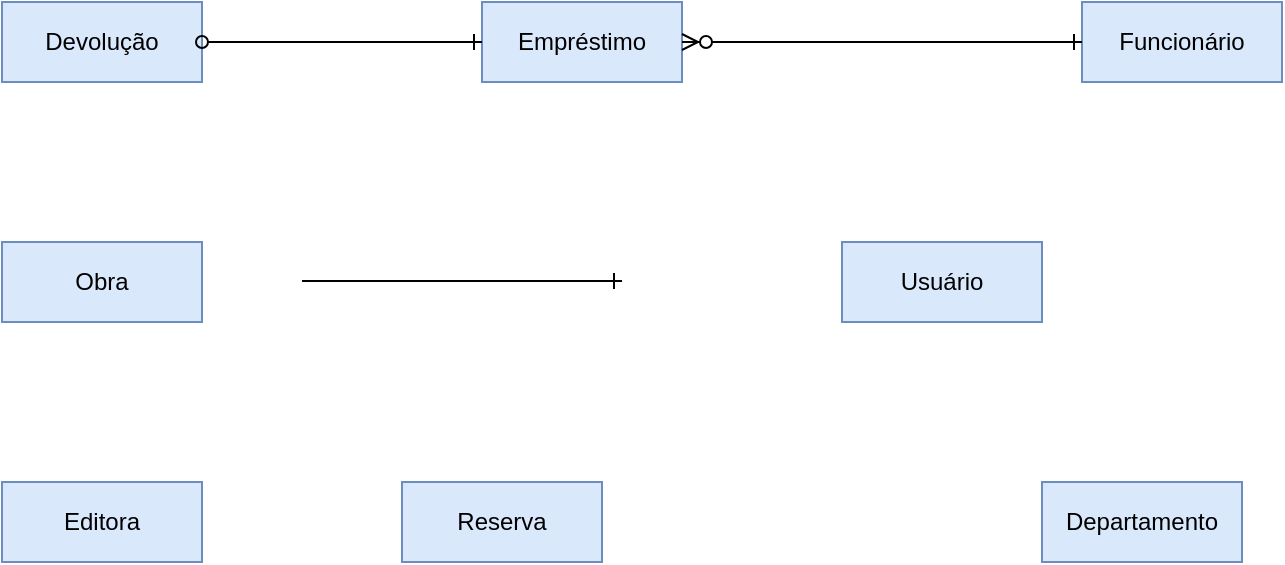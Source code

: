 <mxfile version="13.6.2" type="github">
  <diagram id="N1_cYeUmhMfyWwonBezM" name="Página-1">
    <mxGraphModel dx="868" dy="433" grid="1" gridSize="10" guides="1" tooltips="1" connect="1" arrows="1" fold="1" page="1" pageScale="1" pageWidth="827" pageHeight="1169" math="0" shadow="0">
      <root>
        <mxCell id="0" />
        <mxCell id="1" parent="0" />
        <mxCell id="P5JkU7-qcwPsujOH7B4n-8" value="Obra" style="whiteSpace=wrap;html=1;align=center;fillColor=#dae8fc;strokeColor=#6c8ebf;" vertex="1" parent="1">
          <mxGeometry x="80" y="360" width="100" height="40" as="geometry" />
        </mxCell>
        <mxCell id="P5JkU7-qcwPsujOH7B4n-9" value="Devolução" style="whiteSpace=wrap;html=1;align=center;fillColor=#dae8fc;strokeColor=#6c8ebf;" vertex="1" parent="1">
          <mxGeometry x="80" y="240" width="100" height="40" as="geometry" />
        </mxCell>
        <mxCell id="P5JkU7-qcwPsujOH7B4n-10" value="Editora" style="whiteSpace=wrap;html=1;align=center;fillColor=#dae8fc;strokeColor=#6c8ebf;" vertex="1" parent="1">
          <mxGeometry x="80" y="480" width="100" height="40" as="geometry" />
        </mxCell>
        <mxCell id="P5JkU7-qcwPsujOH7B4n-11" value="Empréstimo" style="whiteSpace=wrap;html=1;align=center;fillColor=#dae8fc;strokeColor=#6c8ebf;" vertex="1" parent="1">
          <mxGeometry x="320" y="240" width="100" height="40" as="geometry" />
        </mxCell>
        <mxCell id="P5JkU7-qcwPsujOH7B4n-12" value="Funcionário" style="whiteSpace=wrap;html=1;align=center;fillColor=#dae8fc;strokeColor=#6c8ebf;" vertex="1" parent="1">
          <mxGeometry x="620" y="240" width="100" height="40" as="geometry" />
        </mxCell>
        <mxCell id="P5JkU7-qcwPsujOH7B4n-13" value="Usuário" style="whiteSpace=wrap;html=1;align=center;fillColor=#dae8fc;strokeColor=#6c8ebf;" vertex="1" parent="1">
          <mxGeometry x="500" y="360" width="100" height="40" as="geometry" />
        </mxCell>
        <mxCell id="P5JkU7-qcwPsujOH7B4n-14" value="Reserva" style="whiteSpace=wrap;html=1;align=center;fillColor=#dae8fc;strokeColor=#6c8ebf;" vertex="1" parent="1">
          <mxGeometry x="280" y="480" width="100" height="40" as="geometry" />
        </mxCell>
        <mxCell id="P5JkU7-qcwPsujOH7B4n-15" value="Departamento" style="whiteSpace=wrap;html=1;align=center;fillColor=#dae8fc;strokeColor=#6c8ebf;" vertex="1" parent="1">
          <mxGeometry x="600" y="480" width="100" height="40" as="geometry" />
        </mxCell>
        <mxCell id="P5JkU7-qcwPsujOH7B4n-16" value="" style="endArrow=ERone;html=1;rounded=0;endFill=0;startArrow=oval;startFill=0;entryX=0;entryY=0.5;entryDx=0;entryDy=0;exitX=1;exitY=0.5;exitDx=0;exitDy=0;" edge="1" parent="1" source="P5JkU7-qcwPsujOH7B4n-9" target="P5JkU7-qcwPsujOH7B4n-11">
          <mxGeometry relative="1" as="geometry">
            <mxPoint x="330" y="430" as="sourcePoint" />
            <mxPoint x="490" y="430" as="targetPoint" />
          </mxGeometry>
        </mxCell>
        <mxCell id="P5JkU7-qcwPsujOH7B4n-17" value="" style="endArrow=ERone;html=1;rounded=0;endFill=0;startArrow=ERzeroToMany;startFill=1;entryX=0;entryY=0.5;entryDx=0;entryDy=0;exitX=1;exitY=0.5;exitDx=0;exitDy=0;" edge="1" parent="1" source="P5JkU7-qcwPsujOH7B4n-11" target="P5JkU7-qcwPsujOH7B4n-12">
          <mxGeometry relative="1" as="geometry">
            <mxPoint x="360" y="320" as="sourcePoint" />
            <mxPoint x="520" y="320" as="targetPoint" />
          </mxGeometry>
        </mxCell>
        <mxCell id="P5JkU7-qcwPsujOH7B4n-18" value="" style="endArrow=ERone;html=1;rounded=0;endFill=0;" edge="1" parent="1">
          <mxGeometry relative="1" as="geometry">
            <mxPoint x="230" y="379.5" as="sourcePoint" />
            <mxPoint x="390" y="379.5" as="targetPoint" />
          </mxGeometry>
        </mxCell>
      </root>
    </mxGraphModel>
  </diagram>
</mxfile>
